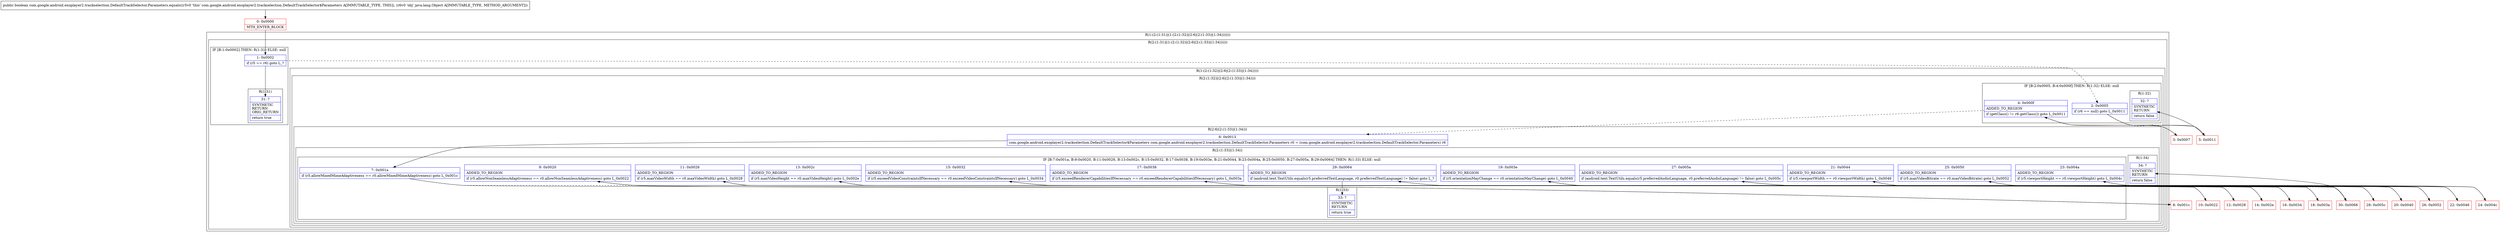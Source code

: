 digraph "CFG forcom.google.android.exoplayer2.trackselection.DefaultTrackSelector.Parameters.equals(Ljava\/lang\/Object;)Z" {
subgraph cluster_Region_1281825517 {
label = "R(1:(2:(1:31)|(1:(2:(1:32)|(2:6|(2:(1:33)|(1:34)))))))";
node [shape=record,color=blue];
subgraph cluster_Region_1025829494 {
label = "R(2:(1:31)|(1:(2:(1:32)|(2:6|(2:(1:33)|(1:34))))))";
node [shape=record,color=blue];
subgraph cluster_IfRegion_1012189957 {
label = "IF [B:1:0x0002] THEN: R(1:31) ELSE: null";
node [shape=record,color=blue];
Node_1 [shape=record,label="{1\:\ 0x0002|if (r5 == r6) goto L_?\l}"];
subgraph cluster_Region_124826718 {
label = "R(1:31)";
node [shape=record,color=blue];
Node_31 [shape=record,label="{31\:\ ?|SYNTHETIC\lRETURN\lORIG_RETURN\l|return true\l}"];
}
}
subgraph cluster_Region_1932817967 {
label = "R(1:(2:(1:32)|(2:6|(2:(1:33)|(1:34)))))";
node [shape=record,color=blue];
subgraph cluster_Region_1775846757 {
label = "R(2:(1:32)|(2:6|(2:(1:33)|(1:34))))";
node [shape=record,color=blue];
subgraph cluster_IfRegion_1942988728 {
label = "IF [B:2:0x0005, B:4:0x000f] THEN: R(1:32) ELSE: null";
node [shape=record,color=blue];
Node_2 [shape=record,label="{2\:\ 0x0005|if (r6 == null) goto L_0x0011\l}"];
Node_4 [shape=record,label="{4\:\ 0x000f|ADDED_TO_REGION\l|if (getClass() != r6.getClass()) goto L_0x0011\l}"];
subgraph cluster_Region_1906261979 {
label = "R(1:32)";
node [shape=record,color=blue];
Node_32 [shape=record,label="{32\:\ ?|SYNTHETIC\lRETURN\l|return false\l}"];
}
}
subgraph cluster_Region_935757797 {
label = "R(2:6|(2:(1:33)|(1:34)))";
node [shape=record,color=blue];
Node_6 [shape=record,label="{6\:\ 0x0013|com.google.android.exoplayer2.trackselection.DefaultTrackSelector$Parameters com.google.android.exoplayer2.trackselection.DefaultTrackSelector.Parameters r0 = (com.google.android.exoplayer2.trackselection.DefaultTrackSelector.Parameters) r6\l}"];
subgraph cluster_Region_558541513 {
label = "R(2:(1:33)|(1:34))";
node [shape=record,color=blue];
subgraph cluster_IfRegion_1992284542 {
label = "IF [B:7:0x001a, B:9:0x0020, B:11:0x0026, B:13:0x002c, B:15:0x0032, B:17:0x0038, B:19:0x003e, B:21:0x0044, B:23:0x004a, B:25:0x0050, B:27:0x005a, B:29:0x0064] THEN: R(1:33) ELSE: null";
node [shape=record,color=blue];
Node_7 [shape=record,label="{7\:\ 0x001a|if (r5.allowMixedMimeAdaptiveness == r0.allowMixedMimeAdaptiveness) goto L_0x001c\l}"];
Node_9 [shape=record,label="{9\:\ 0x0020|ADDED_TO_REGION\l|if (r5.allowNonSeamlessAdaptiveness == r0.allowNonSeamlessAdaptiveness) goto L_0x0022\l}"];
Node_11 [shape=record,label="{11\:\ 0x0026|ADDED_TO_REGION\l|if (r5.maxVideoWidth == r0.maxVideoWidth) goto L_0x0028\l}"];
Node_13 [shape=record,label="{13\:\ 0x002c|ADDED_TO_REGION\l|if (r5.maxVideoHeight == r0.maxVideoHeight) goto L_0x002e\l}"];
Node_15 [shape=record,label="{15\:\ 0x0032|ADDED_TO_REGION\l|if (r5.exceedVideoConstraintsIfNecessary == r0.exceedVideoConstraintsIfNecessary) goto L_0x0034\l}"];
Node_17 [shape=record,label="{17\:\ 0x0038|ADDED_TO_REGION\l|if (r5.exceedRendererCapabilitiesIfNecessary == r0.exceedRendererCapabilitiesIfNecessary) goto L_0x003a\l}"];
Node_19 [shape=record,label="{19\:\ 0x003e|ADDED_TO_REGION\l|if (r5.orientationMayChange == r0.orientationMayChange) goto L_0x0040\l}"];
Node_21 [shape=record,label="{21\:\ 0x0044|ADDED_TO_REGION\l|if (r5.viewportWidth == r0.viewportWidth) goto L_0x0046\l}"];
Node_23 [shape=record,label="{23\:\ 0x004a|ADDED_TO_REGION\l|if (r5.viewportHeight == r0.viewportHeight) goto L_0x004c\l}"];
Node_25 [shape=record,label="{25\:\ 0x0050|ADDED_TO_REGION\l|if (r5.maxVideoBitrate == r0.maxVideoBitrate) goto L_0x0052\l}"];
Node_27 [shape=record,label="{27\:\ 0x005a|ADDED_TO_REGION\l|if (android.text.TextUtils.equals(r5.preferredAudioLanguage, r0.preferredAudioLanguage) != false) goto L_0x005c\l}"];
Node_29 [shape=record,label="{29\:\ 0x0064|ADDED_TO_REGION\l|if (android.text.TextUtils.equals(r5.preferredTextLanguage, r0.preferredTextLanguage) != false) goto L_?\l}"];
subgraph cluster_Region_35332584 {
label = "R(1:33)";
node [shape=record,color=blue];
Node_33 [shape=record,label="{33\:\ ?|SYNTHETIC\lRETURN\l|return true\l}"];
}
}
subgraph cluster_Region_216511604 {
label = "R(1:34)";
node [shape=record,color=blue];
Node_34 [shape=record,label="{34\:\ ?|SYNTHETIC\lRETURN\l|return false\l}"];
}
}
}
}
}
}
}
Node_0 [shape=record,color=red,label="{0\:\ 0x0000|MTH_ENTER_BLOCK\l}"];
Node_3 [shape=record,color=red,label="{3\:\ 0x0007}"];
Node_5 [shape=record,color=red,label="{5\:\ 0x0011}"];
Node_8 [shape=record,color=red,label="{8\:\ 0x001c}"];
Node_10 [shape=record,color=red,label="{10\:\ 0x0022}"];
Node_12 [shape=record,color=red,label="{12\:\ 0x0028}"];
Node_14 [shape=record,color=red,label="{14\:\ 0x002e}"];
Node_16 [shape=record,color=red,label="{16\:\ 0x0034}"];
Node_18 [shape=record,color=red,label="{18\:\ 0x003a}"];
Node_20 [shape=record,color=red,label="{20\:\ 0x0040}"];
Node_22 [shape=record,color=red,label="{22\:\ 0x0046}"];
Node_24 [shape=record,color=red,label="{24\:\ 0x004c}"];
Node_26 [shape=record,color=red,label="{26\:\ 0x0052}"];
Node_28 [shape=record,color=red,label="{28\:\ 0x005c}"];
Node_30 [shape=record,color=red,label="{30\:\ 0x0066}"];
MethodNode[shape=record,label="{public boolean com.google.android.exoplayer2.trackselection.DefaultTrackSelector.Parameters.equals((r5v0 'this' com.google.android.exoplayer2.trackselection.DefaultTrackSelector$Parameters A[IMMUTABLE_TYPE, THIS]), (r6v0 'obj' java.lang.Object A[IMMUTABLE_TYPE, METHOD_ARGUMENT])) }"];
MethodNode -> Node_0;
Node_1 -> Node_2[style=dashed];
Node_1 -> Node_31;
Node_2 -> Node_3[style=dashed];
Node_2 -> Node_5;
Node_4 -> Node_5;
Node_4 -> Node_6[style=dashed];
Node_6 -> Node_7;
Node_7 -> Node_8;
Node_7 -> Node_30[style=dashed];
Node_9 -> Node_10;
Node_9 -> Node_30[style=dashed];
Node_11 -> Node_12;
Node_11 -> Node_30[style=dashed];
Node_13 -> Node_14;
Node_13 -> Node_30[style=dashed];
Node_15 -> Node_16;
Node_15 -> Node_30[style=dashed];
Node_17 -> Node_18;
Node_17 -> Node_30[style=dashed];
Node_19 -> Node_20;
Node_19 -> Node_30[style=dashed];
Node_21 -> Node_22;
Node_21 -> Node_30[style=dashed];
Node_23 -> Node_24;
Node_23 -> Node_30[style=dashed];
Node_25 -> Node_26;
Node_25 -> Node_30[style=dashed];
Node_27 -> Node_28;
Node_27 -> Node_30[style=dashed];
Node_29 -> Node_30[style=dashed];
Node_29 -> Node_33;
Node_0 -> Node_1;
Node_3 -> Node_4;
Node_5 -> Node_32;
Node_8 -> Node_9;
Node_10 -> Node_11;
Node_12 -> Node_13;
Node_14 -> Node_15;
Node_16 -> Node_17;
Node_18 -> Node_19;
Node_20 -> Node_21;
Node_22 -> Node_23;
Node_24 -> Node_25;
Node_26 -> Node_27;
Node_28 -> Node_29;
Node_30 -> Node_34;
}

